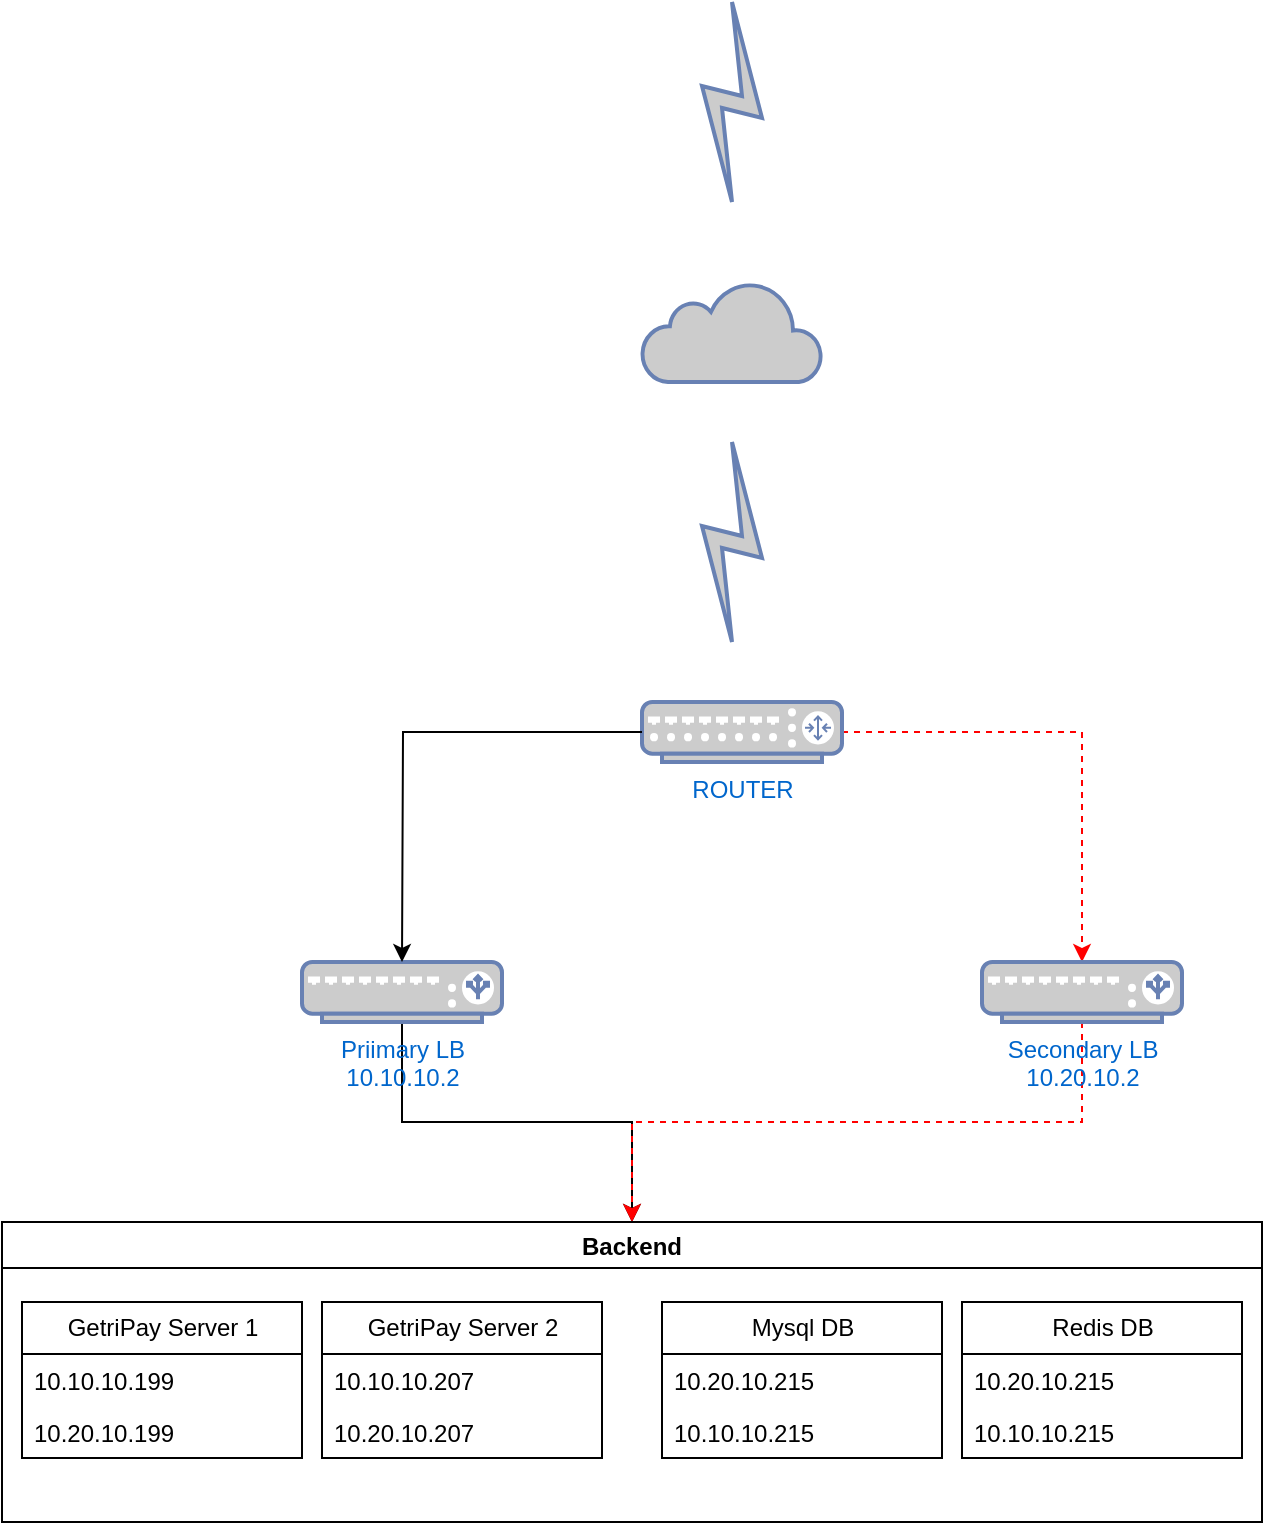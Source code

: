 <mxfile version="25.0.3">
  <diagram name="Page-1" id="R38DFTL70YxCnxAKMmK_">
    <mxGraphModel dx="1221" dy="634" grid="1" gridSize="10" guides="1" tooltips="1" connect="1" arrows="1" fold="1" page="1" pageScale="1" pageWidth="850" pageHeight="1100" math="0" shadow="0">
      <root>
        <mxCell id="0" />
        <mxCell id="1" parent="0" />
        <mxCell id="9mEMTc3M4Qk1z0OzVY7i-1" value="" style="fontColor=#0066CC;verticalAlign=top;verticalLabelPosition=bottom;labelPosition=center;align=center;html=1;outlineConnect=0;fillColor=#CCCCCC;strokeColor=#6881B3;gradientColor=none;gradientDirection=north;strokeWidth=2;shape=mxgraph.networks.comm_link;" vertex="1" parent="1">
          <mxGeometry x="390" y="80" width="30" height="100" as="geometry" />
        </mxCell>
        <mxCell id="9mEMTc3M4Qk1z0OzVY7i-2" value="" style="html=1;outlineConnect=0;fillColor=#CCCCCC;strokeColor=#6881B3;gradientColor=none;gradientDirection=north;strokeWidth=2;shape=mxgraph.networks.cloud;fontColor=#ffffff;" vertex="1" parent="1">
          <mxGeometry x="360" y="220" width="90" height="50" as="geometry" />
        </mxCell>
        <mxCell id="9mEMTc3M4Qk1z0OzVY7i-4" value="" style="fontColor=#0066CC;verticalAlign=top;verticalLabelPosition=bottom;labelPosition=center;align=center;html=1;outlineConnect=0;fillColor=#CCCCCC;strokeColor=#6881B3;gradientColor=none;gradientDirection=north;strokeWidth=2;shape=mxgraph.networks.comm_link;" vertex="1" parent="1">
          <mxGeometry x="390" y="300" width="30" height="100" as="geometry" />
        </mxCell>
        <mxCell id="9mEMTc3M4Qk1z0OzVY7i-9" style="edgeStyle=orthogonalEdgeStyle;rounded=0;orthogonalLoop=1;jettySize=auto;html=1;exitX=1;exitY=0.5;exitDx=0;exitDy=0;exitPerimeter=0;dashed=1;strokeColor=#ff0000;" edge="1" parent="1" source="9mEMTc3M4Qk1z0OzVY7i-5" target="9mEMTc3M4Qk1z0OzVY7i-7">
          <mxGeometry relative="1" as="geometry" />
        </mxCell>
        <mxCell id="9mEMTc3M4Qk1z0OzVY7i-5" value="ROUTER" style="fontColor=#0066CC;verticalAlign=top;verticalLabelPosition=bottom;labelPosition=center;align=center;html=1;outlineConnect=0;fillColor=#CCCCCC;strokeColor=#6881B3;gradientColor=none;gradientDirection=north;strokeWidth=2;shape=mxgraph.networks.router;" vertex="1" parent="1">
          <mxGeometry x="360" y="430" width="100" height="30" as="geometry" />
        </mxCell>
        <mxCell id="9mEMTc3M4Qk1z0OzVY7i-30" style="edgeStyle=orthogonalEdgeStyle;rounded=0;orthogonalLoop=1;jettySize=auto;html=1;" edge="1" parent="1" source="9mEMTc3M4Qk1z0OzVY7i-6" target="9mEMTc3M4Qk1z0OzVY7i-26">
          <mxGeometry relative="1" as="geometry" />
        </mxCell>
        <mxCell id="9mEMTc3M4Qk1z0OzVY7i-6" value="&lt;div&gt;Priimary LB&lt;/div&gt;&lt;div&gt;10.10.10.2&lt;/div&gt;" style="fontColor=#0066CC;verticalAlign=top;verticalLabelPosition=bottom;labelPosition=center;align=center;html=1;outlineConnect=0;fillColor=#CCCCCC;strokeColor=#6881B3;gradientColor=none;gradientDirection=north;strokeWidth=2;shape=mxgraph.networks.load_balancer;" vertex="1" parent="1">
          <mxGeometry x="190" y="560" width="100" height="30" as="geometry" />
        </mxCell>
        <mxCell id="9mEMTc3M4Qk1z0OzVY7i-31" style="edgeStyle=orthogonalEdgeStyle;rounded=0;orthogonalLoop=1;jettySize=auto;html=1;entryX=0.5;entryY=0;entryDx=0;entryDy=0;dashed=1;strokeColor=#FF0000;" edge="1" parent="1" source="9mEMTc3M4Qk1z0OzVY7i-7" target="9mEMTc3M4Qk1z0OzVY7i-26">
          <mxGeometry relative="1" as="geometry">
            <mxPoint x="550" y="670" as="targetPoint" />
          </mxGeometry>
        </mxCell>
        <mxCell id="9mEMTc3M4Qk1z0OzVY7i-7" value="&lt;div&gt;Secondary LB&lt;/div&gt;&lt;div&gt;10.20.10.2&lt;/div&gt;" style="fontColor=#0066CC;verticalAlign=top;verticalLabelPosition=bottom;labelPosition=center;align=center;html=1;outlineConnect=0;fillColor=#CCCCCC;strokeColor=#6881B3;gradientColor=none;gradientDirection=north;strokeWidth=2;shape=mxgraph.networks.load_balancer;" vertex="1" parent="1">
          <mxGeometry x="530" y="560" width="100" height="30" as="geometry" />
        </mxCell>
        <mxCell id="9mEMTc3M4Qk1z0OzVY7i-8" style="edgeStyle=orthogonalEdgeStyle;rounded=0;orthogonalLoop=1;jettySize=auto;html=1;" edge="1" parent="1" source="9mEMTc3M4Qk1z0OzVY7i-5">
          <mxGeometry relative="1" as="geometry">
            <mxPoint x="240" y="560" as="targetPoint" />
          </mxGeometry>
        </mxCell>
        <mxCell id="9mEMTc3M4Qk1z0OzVY7i-26" value="Backend" style="swimlane;" vertex="1" parent="1">
          <mxGeometry x="40" y="690" width="630" height="150" as="geometry" />
        </mxCell>
        <mxCell id="9mEMTc3M4Qk1z0OzVY7i-16" value="GetriPay Server 1" style="swimlane;fontStyle=0;childLayout=stackLayout;horizontal=1;startSize=26;fillColor=none;horizontalStack=0;resizeParent=1;resizeParentMax=0;resizeLast=0;collapsible=1;marginBottom=0;html=1;" vertex="1" parent="9mEMTc3M4Qk1z0OzVY7i-26">
          <mxGeometry x="10" y="40" width="140" height="78" as="geometry" />
        </mxCell>
        <mxCell id="9mEMTc3M4Qk1z0OzVY7i-17" value="10.10.10.199" style="text;strokeColor=none;fillColor=none;align=left;verticalAlign=top;spacingLeft=4;spacingRight=4;overflow=hidden;rotatable=0;points=[[0,0.5],[1,0.5]];portConstraint=eastwest;whiteSpace=wrap;html=1;" vertex="1" parent="9mEMTc3M4Qk1z0OzVY7i-16">
          <mxGeometry y="26" width="140" height="26" as="geometry" />
        </mxCell>
        <mxCell id="9mEMTc3M4Qk1z0OzVY7i-18" value="10.20.10.199" style="text;strokeColor=none;fillColor=none;align=left;verticalAlign=top;spacingLeft=4;spacingRight=4;overflow=hidden;rotatable=0;points=[[0,0.5],[1,0.5]];portConstraint=eastwest;whiteSpace=wrap;html=1;" vertex="1" parent="9mEMTc3M4Qk1z0OzVY7i-16">
          <mxGeometry y="52" width="140" height="26" as="geometry" />
        </mxCell>
        <mxCell id="9mEMTc3M4Qk1z0OzVY7i-20" value="GetriPay Server 2" style="swimlane;fontStyle=0;childLayout=stackLayout;horizontal=1;startSize=26;fillColor=none;horizontalStack=0;resizeParent=1;resizeParentMax=0;resizeLast=0;collapsible=1;marginBottom=0;html=1;" vertex="1" parent="9mEMTc3M4Qk1z0OzVY7i-26">
          <mxGeometry x="160" y="40" width="140" height="78" as="geometry" />
        </mxCell>
        <mxCell id="9mEMTc3M4Qk1z0OzVY7i-21" value="10.10.10.207" style="text;strokeColor=none;fillColor=none;align=left;verticalAlign=top;spacingLeft=4;spacingRight=4;overflow=hidden;rotatable=0;points=[[0,0.5],[1,0.5]];portConstraint=eastwest;whiteSpace=wrap;html=1;" vertex="1" parent="9mEMTc3M4Qk1z0OzVY7i-20">
          <mxGeometry y="26" width="140" height="26" as="geometry" />
        </mxCell>
        <mxCell id="9mEMTc3M4Qk1z0OzVY7i-22" value="10.20.10.207" style="text;strokeColor=none;fillColor=none;align=left;verticalAlign=top;spacingLeft=4;spacingRight=4;overflow=hidden;rotatable=0;points=[[0,0.5],[1,0.5]];portConstraint=eastwest;whiteSpace=wrap;html=1;" vertex="1" parent="9mEMTc3M4Qk1z0OzVY7i-20">
          <mxGeometry y="52" width="140" height="26" as="geometry" />
        </mxCell>
        <mxCell id="9mEMTc3M4Qk1z0OzVY7i-23" value="Mysql DB" style="swimlane;fontStyle=0;childLayout=stackLayout;horizontal=1;startSize=26;fillColor=none;horizontalStack=0;resizeParent=1;resizeParentMax=0;resizeLast=0;collapsible=1;marginBottom=0;html=1;" vertex="1" parent="9mEMTc3M4Qk1z0OzVY7i-26">
          <mxGeometry x="330" y="40" width="140" height="78" as="geometry" />
        </mxCell>
        <mxCell id="9mEMTc3M4Qk1z0OzVY7i-25" value="&lt;div&gt;10.20.10.215&lt;/div&gt;" style="text;strokeColor=none;fillColor=none;align=left;verticalAlign=top;spacingLeft=4;spacingRight=4;overflow=hidden;rotatable=0;points=[[0,0.5],[1,0.5]];portConstraint=eastwest;whiteSpace=wrap;html=1;" vertex="1" parent="9mEMTc3M4Qk1z0OzVY7i-23">
          <mxGeometry y="26" width="140" height="26" as="geometry" />
        </mxCell>
        <mxCell id="9mEMTc3M4Qk1z0OzVY7i-24" value="10.10.10.215" style="text;strokeColor=none;fillColor=none;align=left;verticalAlign=top;spacingLeft=4;spacingRight=4;overflow=hidden;rotatable=0;points=[[0,0.5],[1,0.5]];portConstraint=eastwest;whiteSpace=wrap;html=1;" vertex="1" parent="9mEMTc3M4Qk1z0OzVY7i-23">
          <mxGeometry y="52" width="140" height="26" as="geometry" />
        </mxCell>
        <mxCell id="9mEMTc3M4Qk1z0OzVY7i-27" value="Redis DB" style="swimlane;fontStyle=0;childLayout=stackLayout;horizontal=1;startSize=26;fillColor=none;horizontalStack=0;resizeParent=1;resizeParentMax=0;resizeLast=0;collapsible=1;marginBottom=0;html=1;" vertex="1" parent="9mEMTc3M4Qk1z0OzVY7i-26">
          <mxGeometry x="480" y="40" width="140" height="78" as="geometry" />
        </mxCell>
        <mxCell id="9mEMTc3M4Qk1z0OzVY7i-28" value="&lt;div&gt;10.20.10.215&lt;/div&gt;" style="text;strokeColor=none;fillColor=none;align=left;verticalAlign=top;spacingLeft=4;spacingRight=4;overflow=hidden;rotatable=0;points=[[0,0.5],[1,0.5]];portConstraint=eastwest;whiteSpace=wrap;html=1;" vertex="1" parent="9mEMTc3M4Qk1z0OzVY7i-27">
          <mxGeometry y="26" width="140" height="26" as="geometry" />
        </mxCell>
        <mxCell id="9mEMTc3M4Qk1z0OzVY7i-29" value="10.10.10.215" style="text;strokeColor=none;fillColor=none;align=left;verticalAlign=top;spacingLeft=4;spacingRight=4;overflow=hidden;rotatable=0;points=[[0,0.5],[1,0.5]];portConstraint=eastwest;whiteSpace=wrap;html=1;" vertex="1" parent="9mEMTc3M4Qk1z0OzVY7i-27">
          <mxGeometry y="52" width="140" height="26" as="geometry" />
        </mxCell>
      </root>
    </mxGraphModel>
  </diagram>
</mxfile>
